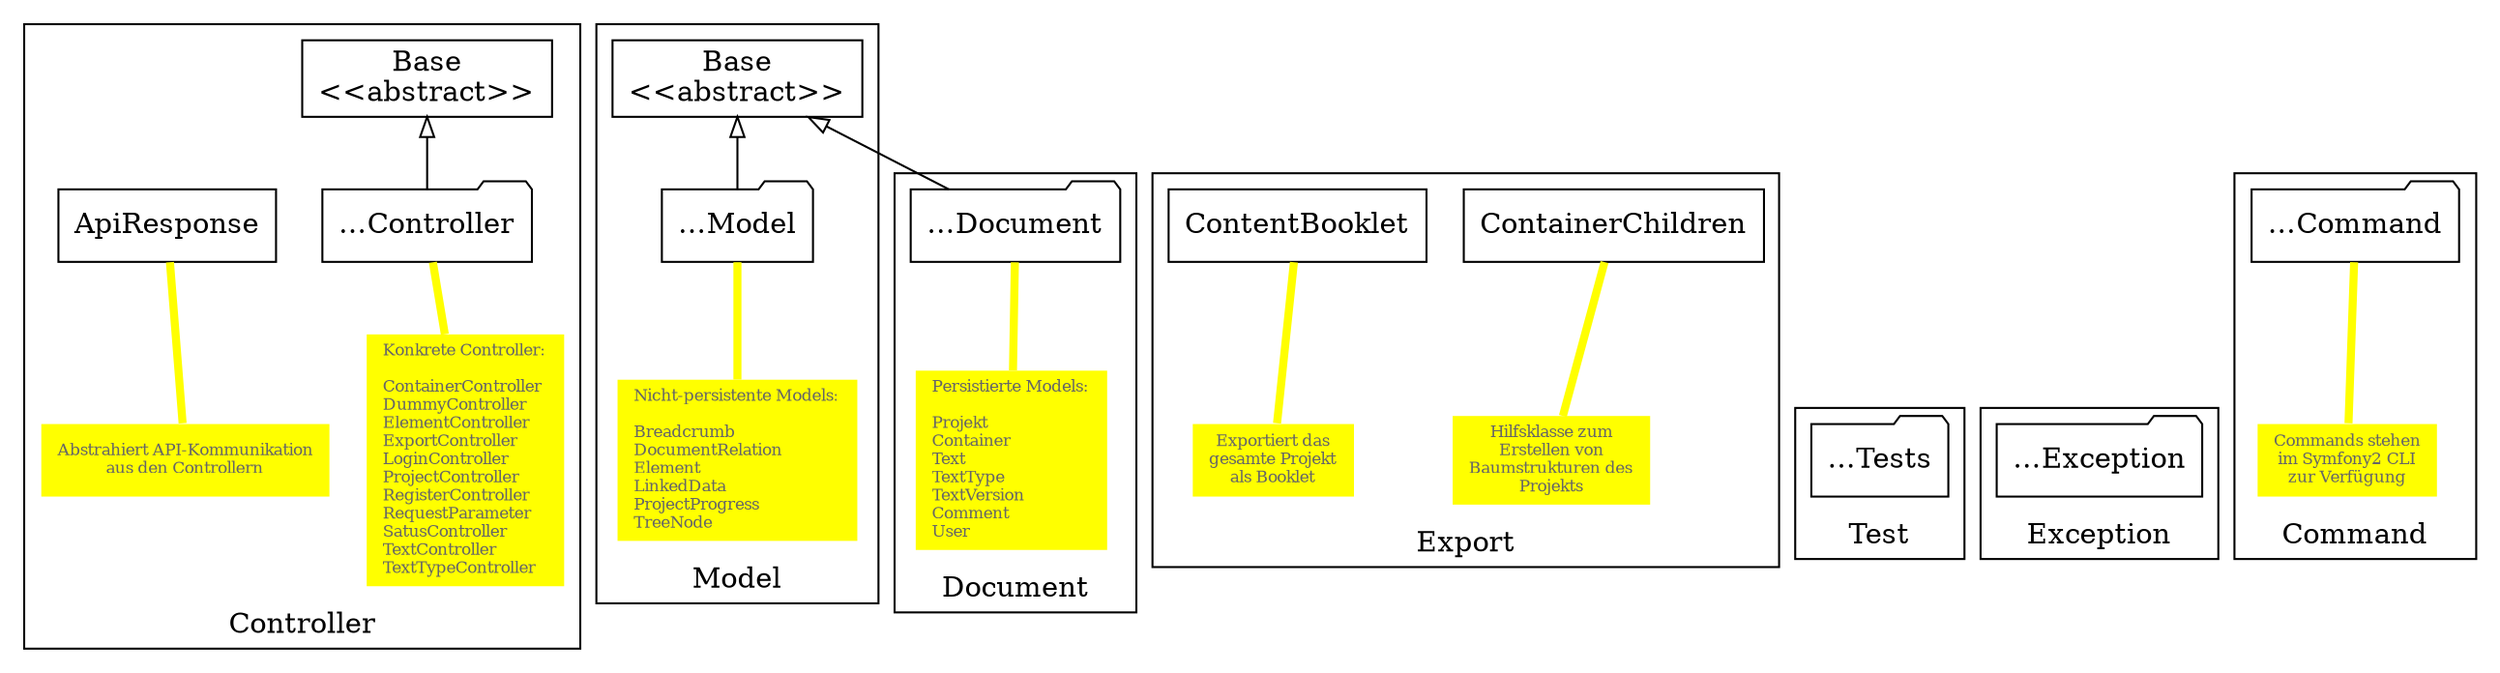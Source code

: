 digraph G {
rankdir=BT

node [ shape=box ]

Base [ label="Base\n&lt;&lt;abstract&gt;&gt;" ]
BaseModel [ label="Base\n&lt;&lt;abstract&gt;&gt;" ]
ConcreteController [ shape=folder label="…Controller" ]
ContainerChildren
ContentBooklet
ApiResponse
Tests [ label="…Tests" shape=folder ]
Exception [ label="…Exception" shape=folder ]
Document [ label="…Document" shape=folder ]
Model [ label="…Model" shape=folder ]
Command [ label="…Command" shape=folder ]


node [ shape=none style=filled color=yellow fontcolor="#666666" fontsize=8 ]

ControllerComment [ label="Konkrete Controller:\n\lContainerController\lDummyController\lElementController\lExportController\lLoginController\lProjectController\lRegisterController\lRequestParameter\lSatusController\lTextController\lTextTypeController\l" ]

DocumentComment [ label="Persistierte Models:\n\lProjekt\lContainer\lText\lTextType\lTextVersion\lComment\lUser\l" ]
CommandComment [ label="Commands stehen\nim Symfony2 CLI\nzur Verfügung" ]
ApiResponseComment [ label="Abstrahiert API-Kommunikation\naus den Controllern" ]
ContainerChildrenComment [ label="Hilfsklasse zum\nErstellen von\nBaumstrukturen des\nProjekts" ]

ContentBookletComment [ label="Exportiert das\ngesamte Projekt\nals Booklet" ]
ModelComment [ label="Nicht-persistente Models:\n\lBreadcrumb\lDocumentRelation\lElement\lLinkedData\lProjectProgress\lTreeNode\l" ]

subgraph cluster0 {
label="Controller"

Base
ConcreteController
ApiResponse
ControllerComment
ApiResponseComment

}

subgraph cluster1 {
label="Export"

ContainerChildren
ContentBooklet
ContentBookletComment
ContainerChildrenComment

}

subgraph cluster2 {
label="Test"
Tests
}
subgraph cluster3 {
label="Exception"
Exception
}

subgraph cluster4 {
label="Document"
Document
DocumentComment
}

subgraph cluster5 {
label="Model"
Model
ModelComment
BaseModel

}

subgraph cluster6 {
label="Command"
Command
CommandComment
}

edge [ arrowhead=onormal ]

Document -> BaseModel
Model -> BaseModel
ConcreteController -> Base

edge [ arrowhead=none penwidth=4 weight=0 color=yellow ]

ControllerComment -> ConcreteController
DocumentComment -> Document
CommandComment -> Command
ContainerChildrenComment -> ContainerChildren
ContentBookletComment -> ContentBooklet
ModelComment -> Model


ApiResponseComment -> ApiResponse

}



